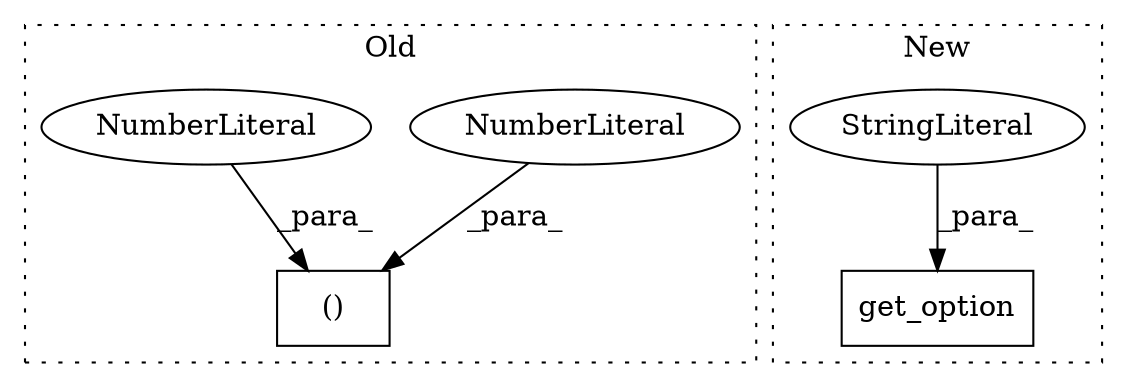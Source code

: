 digraph G {
subgraph cluster0 {
1 [label="()" a="106" s="275" l="16" shape="box"];
3 [label="NumberLiteral" a="34" s="275" l="2" shape="ellipse"];
5 [label="NumberLiteral" a="34" s="290" l="1" shape="ellipse"];
label = "Old";
style="dotted";
}
subgraph cluster1 {
2 [label="get_option" a="32" s="342,366" l="11,1" shape="box"];
4 [label="StringLiteral" a="45" s="353" l="13" shape="ellipse"];
label = "New";
style="dotted";
}
3 -> 1 [label="_para_"];
4 -> 2 [label="_para_"];
5 -> 1 [label="_para_"];
}